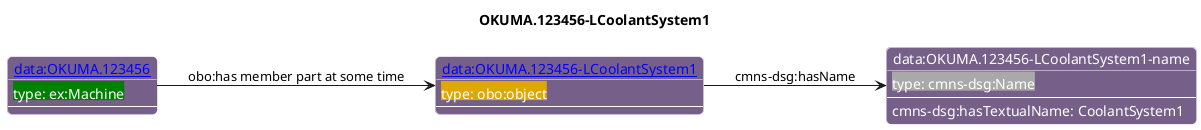 @startuml
skinparam linetype polyline
left to right direction
title OKUMA.123456-LCoolantSystem1

skinparam roundCorner 10

skinparam object {
  BackgroundColor 76608A
  fontColor White
  BorderColor White 
  FontName Helvetica   
}

skinparam class{
   BackgroundColor White
   fontColor black
   FontStyle bold
   FontName Helvetica
}

object "[[./OKUMA.123456-LCoolantSystem1.html data:OKUMA.123456-LCoolantSystem1]]" as o1 #76608A {
 <back:#DFA702>type: obo:object</back> 
---
 }
object "data:OKUMA.123456-LCoolantSystem1-name" as o2 #76608A {
 <back:#DarkGrey>type: cmns-dsg:Name</back> 
---
 }
object "[[./OKUMA.123456.html data:OKUMA.123456]]" as o3 #76608A {
 <back:#Green>type: ex:Machine</back> 
---
 }
o1 --> o2 : cmns-dsg:hasName
o2 : cmns-dsg:hasTextualName: CoolantSystem1
o3 --> o1 : obo:has member part at some time
@enduml
